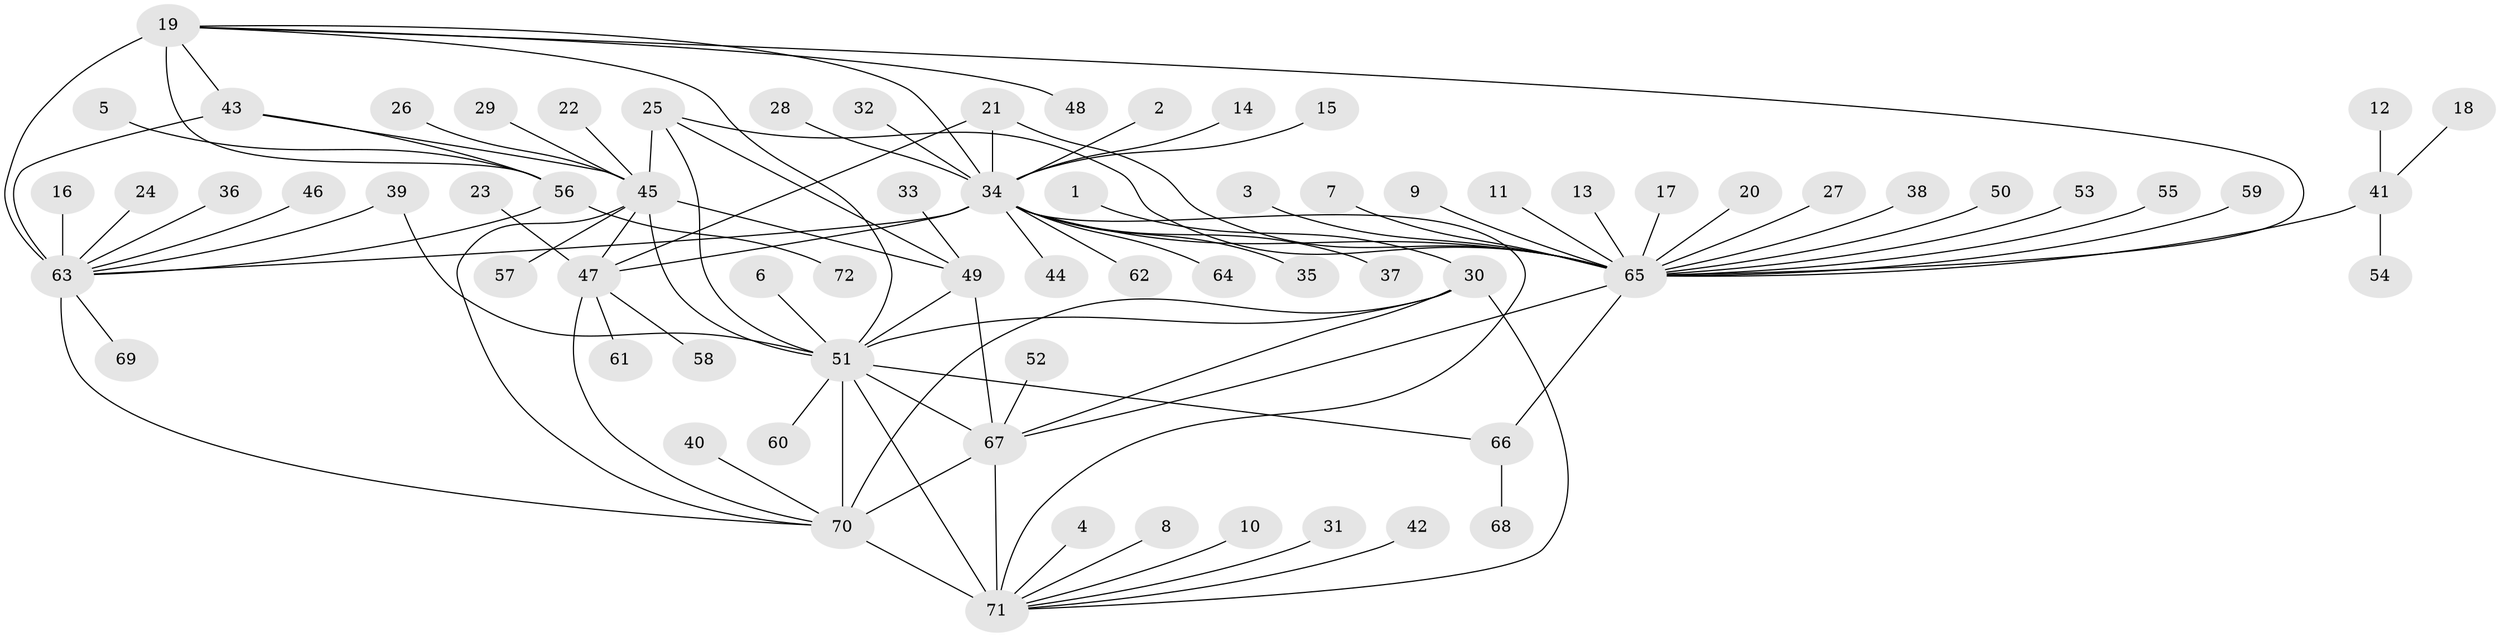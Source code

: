 // original degree distribution, {9: 0.0763888888888889, 10: 0.034722222222222224, 11: 0.041666666666666664, 7: 0.020833333333333332, 8: 0.020833333333333332, 14: 0.006944444444444444, 6: 0.020833333333333332, 13: 0.013888888888888888, 12: 0.006944444444444444, 1: 0.6111111111111112, 2: 0.125, 5: 0.006944444444444444, 3: 0.006944444444444444, 4: 0.006944444444444444}
// Generated by graph-tools (version 1.1) at 2025/50/03/09/25 03:50:32]
// undirected, 72 vertices, 98 edges
graph export_dot {
graph [start="1"]
  node [color=gray90,style=filled];
  1;
  2;
  3;
  4;
  5;
  6;
  7;
  8;
  9;
  10;
  11;
  12;
  13;
  14;
  15;
  16;
  17;
  18;
  19;
  20;
  21;
  22;
  23;
  24;
  25;
  26;
  27;
  28;
  29;
  30;
  31;
  32;
  33;
  34;
  35;
  36;
  37;
  38;
  39;
  40;
  41;
  42;
  43;
  44;
  45;
  46;
  47;
  48;
  49;
  50;
  51;
  52;
  53;
  54;
  55;
  56;
  57;
  58;
  59;
  60;
  61;
  62;
  63;
  64;
  65;
  66;
  67;
  68;
  69;
  70;
  71;
  72;
  1 -- 30 [weight=1.0];
  2 -- 34 [weight=1.0];
  3 -- 65 [weight=1.0];
  4 -- 71 [weight=1.0];
  5 -- 56 [weight=1.0];
  6 -- 51 [weight=1.0];
  7 -- 65 [weight=1.0];
  8 -- 71 [weight=1.0];
  9 -- 65 [weight=1.0];
  10 -- 71 [weight=1.0];
  11 -- 65 [weight=1.0];
  12 -- 41 [weight=1.0];
  13 -- 65 [weight=1.0];
  14 -- 34 [weight=1.0];
  15 -- 34 [weight=1.0];
  16 -- 63 [weight=1.0];
  17 -- 65 [weight=1.0];
  18 -- 41 [weight=1.0];
  19 -- 34 [weight=1.0];
  19 -- 43 [weight=2.0];
  19 -- 48 [weight=1.0];
  19 -- 51 [weight=1.0];
  19 -- 56 [weight=2.0];
  19 -- 63 [weight=6.0];
  19 -- 65 [weight=1.0];
  20 -- 65 [weight=1.0];
  21 -- 34 [weight=4.0];
  21 -- 47 [weight=2.0];
  21 -- 65 [weight=1.0];
  22 -- 45 [weight=1.0];
  23 -- 47 [weight=1.0];
  24 -- 63 [weight=1.0];
  25 -- 45 [weight=6.0];
  25 -- 49 [weight=2.0];
  25 -- 51 [weight=2.0];
  25 -- 65 [weight=1.0];
  26 -- 45 [weight=1.0];
  27 -- 65 [weight=1.0];
  28 -- 34 [weight=1.0];
  29 -- 45 [weight=1.0];
  30 -- 51 [weight=2.0];
  30 -- 67 [weight=1.0];
  30 -- 70 [weight=1.0];
  30 -- 71 [weight=2.0];
  31 -- 71 [weight=1.0];
  32 -- 34 [weight=1.0];
  33 -- 49 [weight=1.0];
  34 -- 35 [weight=1.0];
  34 -- 37 [weight=1.0];
  34 -- 44 [weight=1.0];
  34 -- 47 [weight=8.0];
  34 -- 62 [weight=1.0];
  34 -- 63 [weight=1.0];
  34 -- 64 [weight=1.0];
  34 -- 65 [weight=1.0];
  34 -- 71 [weight=1.0];
  36 -- 63 [weight=1.0];
  38 -- 65 [weight=1.0];
  39 -- 51 [weight=1.0];
  39 -- 63 [weight=1.0];
  40 -- 70 [weight=1.0];
  41 -- 54 [weight=1.0];
  41 -- 65 [weight=1.0];
  42 -- 71 [weight=1.0];
  43 -- 45 [weight=1.0];
  43 -- 56 [weight=1.0];
  43 -- 63 [weight=3.0];
  45 -- 47 [weight=1.0];
  45 -- 49 [weight=3.0];
  45 -- 51 [weight=3.0];
  45 -- 57 [weight=1.0];
  45 -- 70 [weight=1.0];
  46 -- 63 [weight=1.0];
  47 -- 58 [weight=1.0];
  47 -- 61 [weight=1.0];
  47 -- 70 [weight=1.0];
  49 -- 51 [weight=1.0];
  49 -- 67 [weight=1.0];
  50 -- 65 [weight=1.0];
  51 -- 60 [weight=1.0];
  51 -- 66 [weight=1.0];
  51 -- 67 [weight=2.0];
  51 -- 70 [weight=2.0];
  51 -- 71 [weight=4.0];
  52 -- 67 [weight=1.0];
  53 -- 65 [weight=1.0];
  55 -- 65 [weight=1.0];
  56 -- 63 [weight=3.0];
  56 -- 72 [weight=1.0];
  59 -- 65 [weight=1.0];
  63 -- 69 [weight=1.0];
  63 -- 70 [weight=1.0];
  65 -- 66 [weight=1.0];
  65 -- 67 [weight=1.0];
  66 -- 68 [weight=1.0];
  67 -- 70 [weight=1.0];
  67 -- 71 [weight=2.0];
  70 -- 71 [weight=2.0];
}
